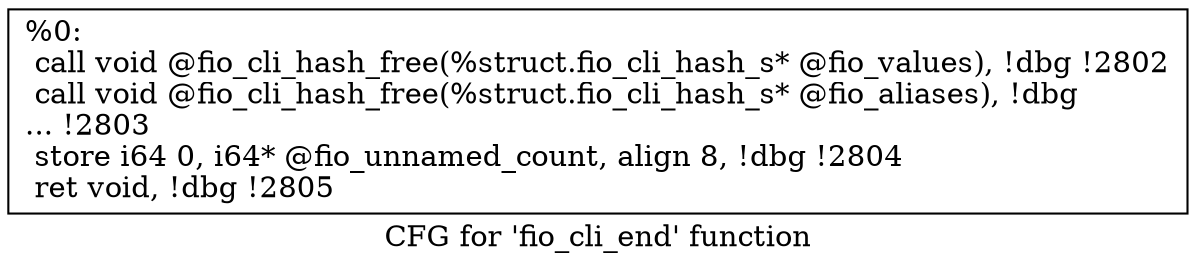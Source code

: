 digraph "CFG for 'fio_cli_end' function" {
	label="CFG for 'fio_cli_end' function";

	Node0x55685189b3a0 [shape=record,label="{%0:\l  call void @fio_cli_hash_free(%struct.fio_cli_hash_s* @fio_values), !dbg !2802\l  call void @fio_cli_hash_free(%struct.fio_cli_hash_s* @fio_aliases), !dbg\l... !2803\l  store i64 0, i64* @fio_unnamed_count, align 8, !dbg !2804\l  ret void, !dbg !2805\l}"];
}
